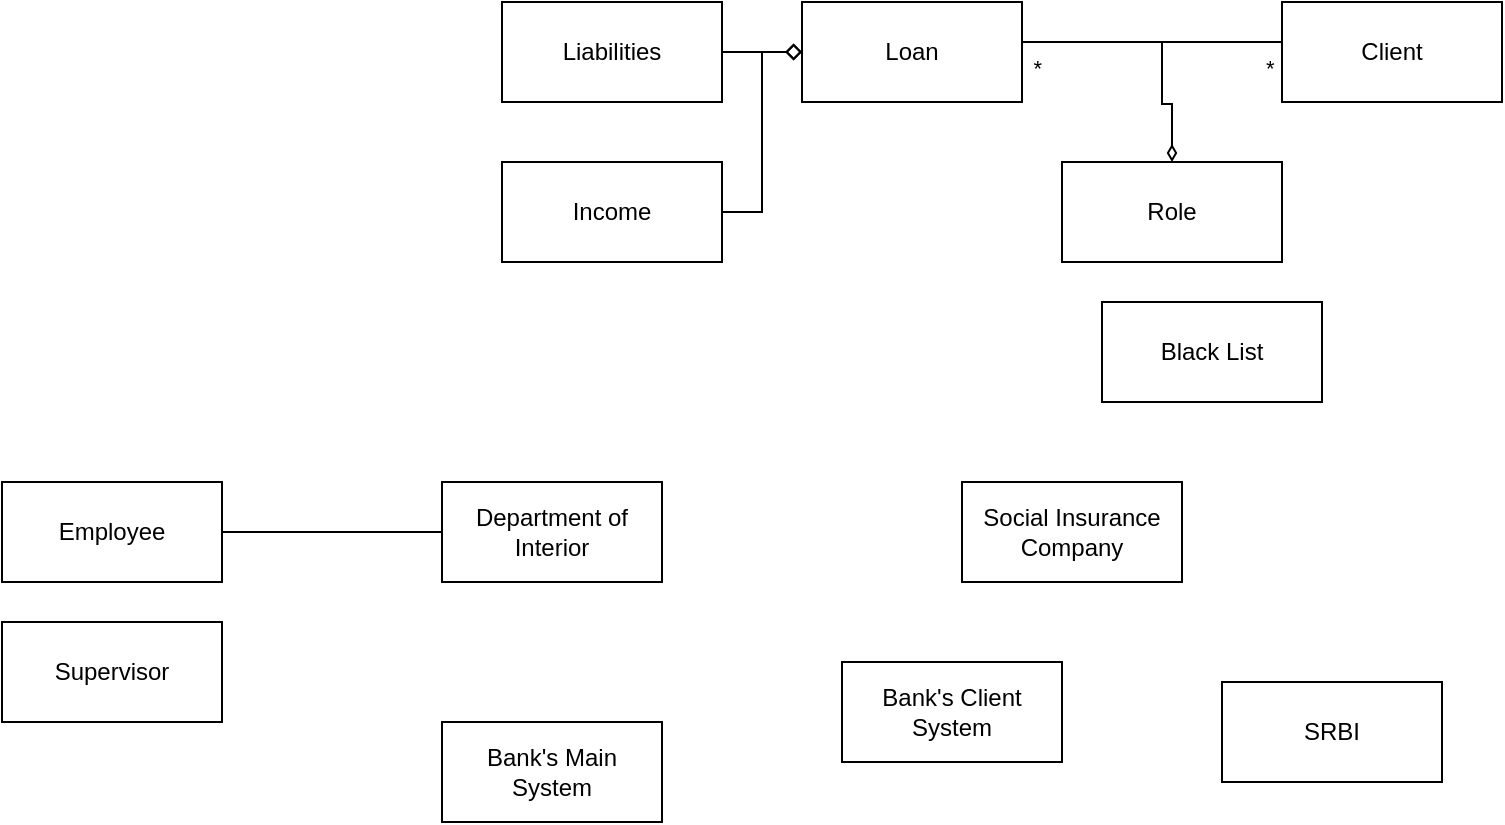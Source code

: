 <mxfile version="28.2.5">
  <diagram id="gga1BcaOc5JhbXKOKjvL" name="cv1_uml">
    <mxGraphModel dx="947" dy="479" grid="1" gridSize="10" guides="1" tooltips="1" connect="1" arrows="1" fold="1" page="1" pageScale="1" pageWidth="850" pageHeight="1100" math="0" shadow="0">
      <root>
        <mxCell id="0" />
        <mxCell id="1" parent="0" />
        <mxCell id="A-OM3MaNTe0-_09uI9it-48" style="edgeStyle=orthogonalEdgeStyle;rounded=0;orthogonalLoop=1;jettySize=auto;html=1;entryX=0.5;entryY=0;entryDx=0;entryDy=0;endArrow=diamondThin;endFill=0;" edge="1" parent="1" target="A-OM3MaNTe0-_09uI9it-47">
          <mxGeometry relative="1" as="geometry">
            <mxPoint x="630" y="70" as="sourcePoint" />
            <Array as="points">
              <mxPoint x="630" y="101" />
              <mxPoint x="635" y="101" />
            </Array>
          </mxGeometry>
        </mxCell>
        <mxCell id="A-OM3MaNTe0-_09uI9it-24" value="Client" style="html=1;whiteSpace=wrap;" vertex="1" parent="1">
          <mxGeometry x="690" y="50" width="110" height="50" as="geometry" />
        </mxCell>
        <mxCell id="A-OM3MaNTe0-_09uI9it-37" style="edgeStyle=orthogonalEdgeStyle;rounded=0;orthogonalLoop=1;jettySize=auto;html=1;entryX=0;entryY=0.5;entryDx=0;entryDy=0;fillColor=none;endArrow=none;endFill=0;" edge="1" parent="1" source="A-OM3MaNTe0-_09uI9it-25" target="A-OM3MaNTe0-_09uI9it-26">
          <mxGeometry relative="1" as="geometry" />
        </mxCell>
        <mxCell id="A-OM3MaNTe0-_09uI9it-25" value="Employee" style="html=1;whiteSpace=wrap;" vertex="1" parent="1">
          <mxGeometry x="50" y="290" width="110" height="50" as="geometry" />
        </mxCell>
        <mxCell id="A-OM3MaNTe0-_09uI9it-26" value="Department of Interior" style="html=1;whiteSpace=wrap;" vertex="1" parent="1">
          <mxGeometry x="270" y="290" width="110" height="50" as="geometry" />
        </mxCell>
        <mxCell id="A-OM3MaNTe0-_09uI9it-27" value="Loan" style="html=1;whiteSpace=wrap;" vertex="1" parent="1">
          <mxGeometry x="450" y="50" width="110" height="50" as="geometry" />
        </mxCell>
        <mxCell id="A-OM3MaNTe0-_09uI9it-28" value="Bank&#39;s Client System" style="html=1;whiteSpace=wrap;" vertex="1" parent="1">
          <mxGeometry x="470" y="380" width="110" height="50" as="geometry" />
        </mxCell>
        <mxCell id="A-OM3MaNTe0-_09uI9it-29" value="Social Insurance Company" style="html=1;whiteSpace=wrap;" vertex="1" parent="1">
          <mxGeometry x="530" y="290" width="110" height="50" as="geometry" />
        </mxCell>
        <mxCell id="A-OM3MaNTe0-_09uI9it-41" style="edgeStyle=orthogonalEdgeStyle;rounded=0;orthogonalLoop=1;jettySize=auto;html=1;entryX=0;entryY=0.5;entryDx=0;entryDy=0;endArrow=diamond;endFill=0;" edge="1" parent="1" source="A-OM3MaNTe0-_09uI9it-30" target="A-OM3MaNTe0-_09uI9it-27">
          <mxGeometry relative="1" as="geometry" />
        </mxCell>
        <mxCell id="A-OM3MaNTe0-_09uI9it-30" value="Income" style="html=1;whiteSpace=wrap;" vertex="1" parent="1">
          <mxGeometry x="300" y="130" width="110" height="50" as="geometry" />
        </mxCell>
        <mxCell id="A-OM3MaNTe0-_09uI9it-42" style="edgeStyle=orthogonalEdgeStyle;rounded=0;orthogonalLoop=1;jettySize=auto;html=1;endArrow=diamond;endFill=0;" edge="1" parent="1" source="A-OM3MaNTe0-_09uI9it-31">
          <mxGeometry relative="1" as="geometry">
            <mxPoint x="450" y="75" as="targetPoint" />
          </mxGeometry>
        </mxCell>
        <mxCell id="A-OM3MaNTe0-_09uI9it-31" value="Liabilities" style="html=1;whiteSpace=wrap;" vertex="1" parent="1">
          <mxGeometry x="300" y="50" width="110" height="50" as="geometry" />
        </mxCell>
        <mxCell id="A-OM3MaNTe0-_09uI9it-32" value="Black List" style="html=1;whiteSpace=wrap;" vertex="1" parent="1">
          <mxGeometry x="600" y="200" width="110" height="50" as="geometry" />
        </mxCell>
        <mxCell id="A-OM3MaNTe0-_09uI9it-33" value="SRBI" style="html=1;whiteSpace=wrap;" vertex="1" parent="1">
          <mxGeometry x="660" y="390" width="110" height="50" as="geometry" />
        </mxCell>
        <mxCell id="A-OM3MaNTe0-_09uI9it-34" value="Supervisor" style="html=1;whiteSpace=wrap;" vertex="1" parent="1">
          <mxGeometry x="50" y="360" width="110" height="50" as="geometry" />
        </mxCell>
        <mxCell id="A-OM3MaNTe0-_09uI9it-35" value="Bank&#39;s Main System" style="html=1;whiteSpace=wrap;" vertex="1" parent="1">
          <mxGeometry x="270" y="410" width="110" height="50" as="geometry" />
        </mxCell>
        <mxCell id="A-OM3MaNTe0-_09uI9it-44" value="" style="endArrow=none;html=1;endSize=12;startArrow=none;startSize=14;startFill=0;edgeStyle=orthogonalEdgeStyle;rounded=0;exitX=0;exitY=0.5;exitDx=0;exitDy=0;entryX=1;entryY=0.5;entryDx=0;entryDy=0;endFill=0;" edge="1" parent="1" source="A-OM3MaNTe0-_09uI9it-24" target="A-OM3MaNTe0-_09uI9it-27">
          <mxGeometry x="-0.077" y="-15" relative="1" as="geometry">
            <mxPoint x="310" y="270" as="sourcePoint" />
            <mxPoint x="470" y="270" as="targetPoint" />
            <Array as="points">
              <mxPoint x="690" y="70" />
              <mxPoint x="560" y="70" />
            </Array>
            <mxPoint as="offset" />
          </mxGeometry>
        </mxCell>
        <mxCell id="A-OM3MaNTe0-_09uI9it-45" value="*" style="edgeLabel;resizable=0;html=1;align=left;verticalAlign=top;" connectable="0" vertex="1" parent="A-OM3MaNTe0-_09uI9it-44">
          <mxGeometry x="-1" relative="1" as="geometry">
            <mxPoint x="-10" y="-5" as="offset" />
          </mxGeometry>
        </mxCell>
        <mxCell id="A-OM3MaNTe0-_09uI9it-46" value="*" style="edgeLabel;resizable=0;html=1;align=right;verticalAlign=top;" connectable="0" vertex="1" parent="A-OM3MaNTe0-_09uI9it-44">
          <mxGeometry x="1" relative="1" as="geometry">
            <mxPoint x="10" y="-5" as="offset" />
          </mxGeometry>
        </mxCell>
        <mxCell id="A-OM3MaNTe0-_09uI9it-47" value="Role" style="html=1;whiteSpace=wrap;" vertex="1" parent="1">
          <mxGeometry x="580" y="130" width="110" height="50" as="geometry" />
        </mxCell>
      </root>
    </mxGraphModel>
  </diagram>
</mxfile>
